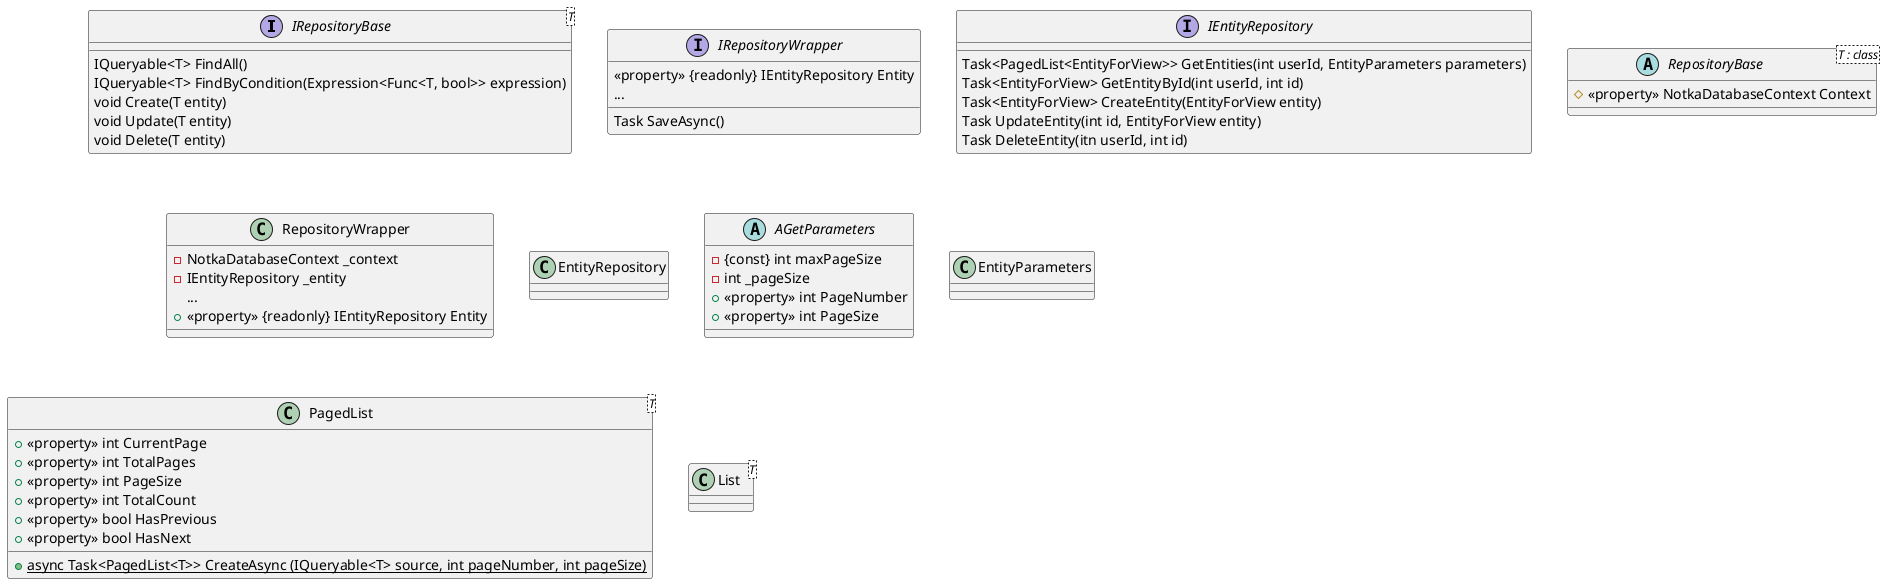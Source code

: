 @startuml


'Interfaces

interface IRepositoryBase<T>{
    IQueryable<T> FindAll() 
    IQueryable<T> FindByCondition(Expression<Func<T, bool>> expression)
    void Create(T entity)
    void Update(T entity)
    void Delete(T entity)
}

'Entity may be eg. Note or Tag
interface IRepositoryWrapper{
    <<property>> {readonly} IEntityRepository Entity
    ...
    Task SaveAsync()
}

interface IEntityRepository{
    Task<PagedList<EntityForView>> GetEntities(int userId, EntityParameters parameters)
    Task<EntityForView> GetEntityById(int userId, int id)
    Task<EntityForView> CreateEntity(EntityForView entity)
    Task UpdateEntity(int id, EntityForView entity)
    Task DeleteEntity(itn userId, int id)
}

'Repository

abstract class RepositoryBase<T : class>{
    # <<property>> NotkaDatabaseContext Context
}

class RepositoryWrapper{
    - NotkaDatabaseContext _context
    - IEntityRepository _entity
    ...
    + <<property>> {readonly} IEntityRepository Entity
}

class EntityRepository{
}

abstract class AGetParameters{
    - {const} int maxPageSize
    - int _pageSize
    + <<property>> int PageNumber
    + <<property>> int PageSize
}

class EntityParameters{
}

class PagedList<T>{
    + <<property>> int CurrentPage
    + <<property>> int TotalPages
    + <<property>> int PageSize
    + <<property>> int TotalCount
    + <<property>> bool HasPrevious
    + <<property>> bool HasNext
    + {static} async Task<PagedList<T>> CreateAsync (IQueryable<T> source, int pageNumber, int pageSize)
}

class List<T>{
}

@enduml